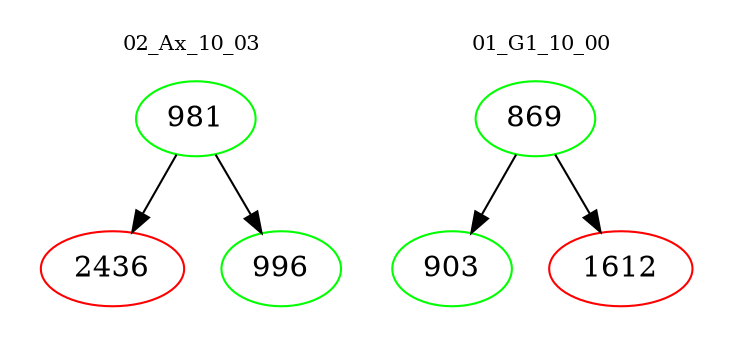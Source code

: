 digraph{
subgraph cluster_0 {
color = white
label = "02_Ax_10_03";
fontsize=10;
T0_981 [label="981", color="green"]
T0_981 -> T0_2436 [color="black"]
T0_2436 [label="2436", color="red"]
T0_981 -> T0_996 [color="black"]
T0_996 [label="996", color="green"]
}
subgraph cluster_1 {
color = white
label = "01_G1_10_00";
fontsize=10;
T1_869 [label="869", color="green"]
T1_869 -> T1_903 [color="black"]
T1_903 [label="903", color="green"]
T1_869 -> T1_1612 [color="black"]
T1_1612 [label="1612", color="red"]
}
}
